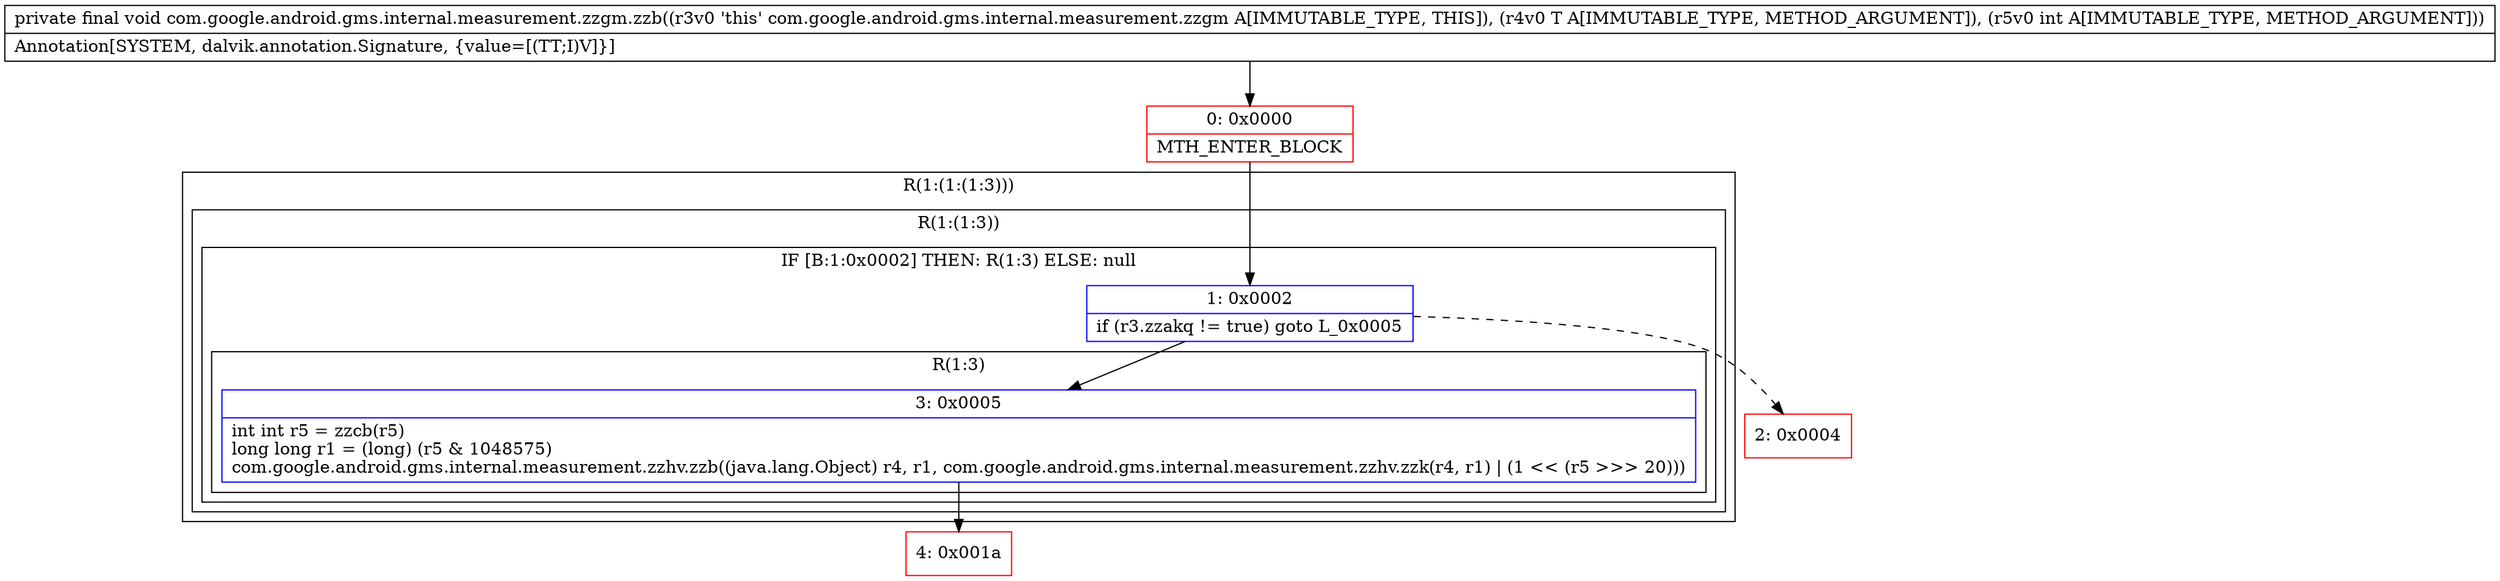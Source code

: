 digraph "CFG forcom.google.android.gms.internal.measurement.zzgm.zzb(Ljava\/lang\/Object;I)V" {
subgraph cluster_Region_974988109 {
label = "R(1:(1:(1:3)))";
node [shape=record,color=blue];
subgraph cluster_Region_1777580714 {
label = "R(1:(1:3))";
node [shape=record,color=blue];
subgraph cluster_IfRegion_9044903 {
label = "IF [B:1:0x0002] THEN: R(1:3) ELSE: null";
node [shape=record,color=blue];
Node_1 [shape=record,label="{1\:\ 0x0002|if (r3.zzakq != true) goto L_0x0005\l}"];
subgraph cluster_Region_1847388514 {
label = "R(1:3)";
node [shape=record,color=blue];
Node_3 [shape=record,label="{3\:\ 0x0005|int int r5 = zzcb(r5)\llong long r1 = (long) (r5 & 1048575)\lcom.google.android.gms.internal.measurement.zzhv.zzb((java.lang.Object) r4, r1, com.google.android.gms.internal.measurement.zzhv.zzk(r4, r1) \| (1 \<\< (r5 \>\>\> 20)))\l}"];
}
}
}
}
Node_0 [shape=record,color=red,label="{0\:\ 0x0000|MTH_ENTER_BLOCK\l}"];
Node_2 [shape=record,color=red,label="{2\:\ 0x0004}"];
Node_4 [shape=record,color=red,label="{4\:\ 0x001a}"];
MethodNode[shape=record,label="{private final void com.google.android.gms.internal.measurement.zzgm.zzb((r3v0 'this' com.google.android.gms.internal.measurement.zzgm A[IMMUTABLE_TYPE, THIS]), (r4v0 T A[IMMUTABLE_TYPE, METHOD_ARGUMENT]), (r5v0 int A[IMMUTABLE_TYPE, METHOD_ARGUMENT]))  | Annotation[SYSTEM, dalvik.annotation.Signature, \{value=[(TT;I)V]\}]\l}"];
MethodNode -> Node_0;
Node_1 -> Node_2[style=dashed];
Node_1 -> Node_3;
Node_3 -> Node_4;
Node_0 -> Node_1;
}

